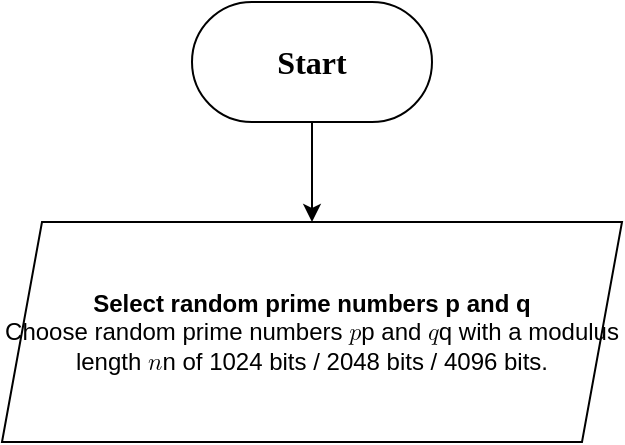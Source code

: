 <mxfile version="24.7.16">
  <diagram name="Page-1" id="4GU8Wi4sLm2fJScptab0">
    <mxGraphModel dx="1187" dy="863" grid="1" gridSize="10" guides="1" tooltips="1" connect="1" arrows="1" fold="1" page="1" pageScale="1" pageWidth="850" pageHeight="1100" math="0" shadow="0">
      <root>
        <mxCell id="0" />
        <mxCell id="1" parent="0" />
        <mxCell id="pEQdeJuv4GLVXbAph-5l-8" style="edgeStyle=orthogonalEdgeStyle;rounded=0;orthogonalLoop=1;jettySize=auto;html=1;exitX=0.5;exitY=1;exitDx=0;exitDy=0;" edge="1" parent="1" source="pEQdeJuv4GLVXbAph-5l-7" target="pEQdeJuv4GLVXbAph-5l-9">
          <mxGeometry relative="1" as="geometry">
            <mxPoint x="390" y="270" as="targetPoint" />
          </mxGeometry>
        </mxCell>
        <mxCell id="pEQdeJuv4GLVXbAph-5l-7" value="&lt;font size=&quot;1&quot; face=&quot;Times New Roman&quot;&gt;&lt;b style=&quot;font-size: 16px;&quot;&gt;Start&lt;/b&gt;&lt;/font&gt;" style="rounded=1;whiteSpace=wrap;html=1;arcSize=50;" vertex="1" parent="1">
          <mxGeometry x="330" y="160" width="120" height="60" as="geometry" />
        </mxCell>
        <mxCell id="pEQdeJuv4GLVXbAph-5l-9" value="&lt;b&gt;Select random prime numbers &lt;span class=&quot;katex copyable-equation&quot;&gt;&lt;span class=&quot;katex-mathml&quot;&gt;&lt;math xmlns=&quot;http://www.w3.org/1998/Math/MathML&quot;&gt;&lt;mrow&gt;&lt;mi&gt;&lt;br&gt;&lt;/mi&gt;&lt;/mrow&gt;p&lt;/math&gt;&lt;/span&gt;&lt;span aria-hidden=&quot;true&quot; class=&quot;katex-html&quot;&gt;&lt;span class=&quot;base&quot;&gt;&lt;span class=&quot;strut&quot;&gt;&lt;/span&gt;&lt;span class=&quot;mord mathnormal&quot;&gt;p&lt;/span&gt;&lt;/span&gt;&lt;/span&gt;&lt;/span&gt; and &lt;span class=&quot;katex copyable-equation&quot;&gt;&lt;span class=&quot;katex-mathml&quot;&gt;&lt;math xmlns=&quot;http://www.w3.org/1998/Math/MathML&quot;&gt;&lt;mrow&gt;&lt;mi&gt;&lt;br&gt;&lt;/mi&gt;&lt;/mrow&gt;q&lt;/math&gt;&lt;/span&gt;&lt;span aria-hidden=&quot;true&quot; class=&quot;katex-html&quot;&gt;&lt;span class=&quot;base&quot;&gt;&lt;span class=&quot;strut&quot;&gt;&lt;/span&gt;&lt;span class=&quot;mord mathnormal&quot;&gt;q&lt;/span&gt;&lt;/span&gt;&lt;/span&gt;&lt;/span&gt;&lt;/b&gt;&lt;div&gt;&lt;span class=&quot;katex copyable-equation&quot;&gt;&lt;span aria-hidden=&quot;true&quot; class=&quot;katex-html&quot;&gt;&lt;span class=&quot;base&quot;&gt;&lt;span class=&quot;mord mathnormal&quot;&gt;Choose random prime numbers &lt;span class=&quot;katex copyable-equation&quot;&gt;&lt;span class=&quot;katex-mathml&quot;&gt;&lt;math xmlns=&quot;http://www.w3.org/1998/Math/MathML&quot;&gt;&lt;mrow&gt;&lt;mi&gt;p&lt;/mi&gt;&lt;/mrow&gt;p&lt;/math&gt;&lt;/span&gt;&lt;span aria-hidden=&quot;true&quot; class=&quot;katex-html&quot;&gt;&lt;span class=&quot;base&quot;&gt;&lt;span class=&quot;strut&quot;&gt;&lt;/span&gt;&lt;span class=&quot;mord mathnormal&quot;&gt;p&lt;/span&gt;&lt;/span&gt;&lt;/span&gt;&lt;/span&gt; and &lt;span class=&quot;katex copyable-equation&quot;&gt;&lt;span class=&quot;katex-mathml&quot;&gt;&lt;math xmlns=&quot;http://www.w3.org/1998/Math/MathML&quot;&gt;&lt;mrow&gt;&lt;mi&gt;q&lt;/mi&gt;&lt;/mrow&gt;q&lt;/math&gt;&lt;/span&gt;&lt;span aria-hidden=&quot;true&quot; class=&quot;katex-html&quot;&gt;&lt;span class=&quot;base&quot;&gt;&lt;span class=&quot;strut&quot;&gt;&lt;/span&gt;&lt;span class=&quot;mord mathnormal&quot;&gt;q&lt;/span&gt;&lt;/span&gt;&lt;/span&gt;&lt;/span&gt; with a modulus length &lt;span class=&quot;katex copyable-equation&quot;&gt;&lt;span class=&quot;katex-mathml&quot;&gt;&lt;math xmlns=&quot;http://www.w3.org/1998/Math/MathML&quot;&gt;&lt;mrow&gt;&lt;mi&gt;n&lt;/mi&gt;&lt;/mrow&gt;n&lt;/math&gt;&lt;/span&gt;&lt;span aria-hidden=&quot;true&quot; class=&quot;katex-html&quot;&gt;&lt;span class=&quot;base&quot;&gt;&lt;span class=&quot;strut&quot;&gt;&lt;/span&gt;&lt;span class=&quot;mord mathnormal&quot;&gt;n&lt;/span&gt;&lt;/span&gt;&lt;/span&gt;&lt;/span&gt; of 1024 bits / 2048 bits / 4096 bits.&lt;br&gt;&lt;/span&gt;&lt;/span&gt;&lt;/span&gt;&lt;/span&gt;&lt;/div&gt;" style="shape=parallelogram;perimeter=parallelogramPerimeter;whiteSpace=wrap;html=1;fixedSize=1;" vertex="1" parent="1">
          <mxGeometry x="235" y="270" width="310" height="110" as="geometry" />
        </mxCell>
      </root>
    </mxGraphModel>
  </diagram>
</mxfile>
